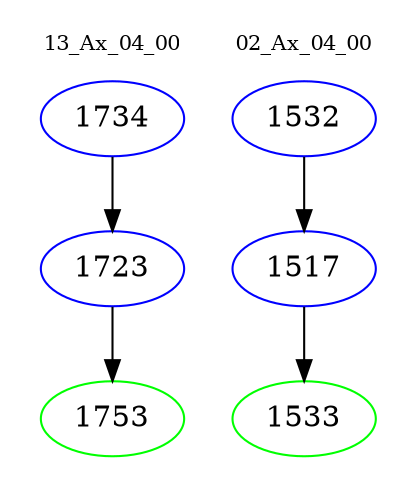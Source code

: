 digraph{
subgraph cluster_0 {
color = white
label = "13_Ax_04_00";
fontsize=10;
T0_1734 [label="1734", color="blue"]
T0_1734 -> T0_1723 [color="black"]
T0_1723 [label="1723", color="blue"]
T0_1723 -> T0_1753 [color="black"]
T0_1753 [label="1753", color="green"]
}
subgraph cluster_1 {
color = white
label = "02_Ax_04_00";
fontsize=10;
T1_1532 [label="1532", color="blue"]
T1_1532 -> T1_1517 [color="black"]
T1_1517 [label="1517", color="blue"]
T1_1517 -> T1_1533 [color="black"]
T1_1533 [label="1533", color="green"]
}
}
